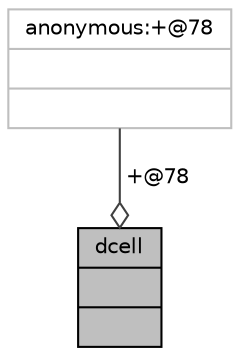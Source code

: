 digraph "dcell"
{
 // INTERACTIVE_SVG=YES
  bgcolor="transparent";
  edge [fontname="Helvetica",fontsize="10",labelfontname="Helvetica",labelfontsize="10"];
  node [fontname="Helvetica",fontsize="10",shape=record];
  Node71 [label="{dcell\n||}",height=0.2,width=0.4,color="black", fillcolor="grey75", style="filled", fontcolor="black"];
  Node72 -> Node71 [color="grey25",fontsize="10",style="solid",label=" +@78" ,arrowhead="odiamond",fontname="Helvetica"];
  Node72 [label="{anonymous:+@78\n||}",height=0.2,width=0.4,color="grey75"];
}
